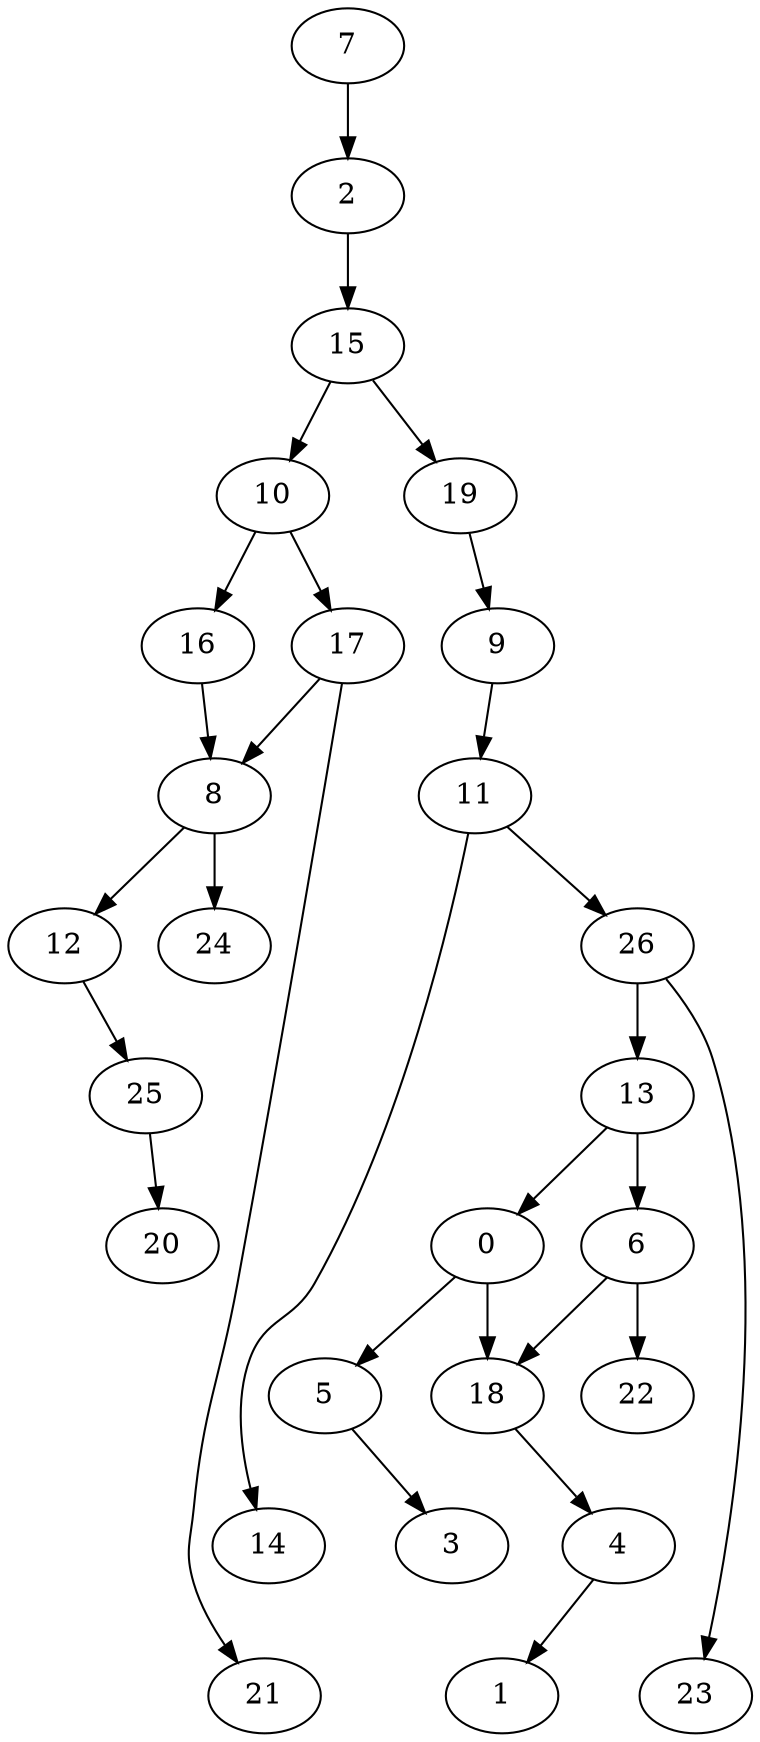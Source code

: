 digraph G {
    0;
    5;
    18;
    3;
    4;
    2;
    15;
    10;
    19;
    1;
    6;
    22;
    7;
    8;
    12;
    24;
    25;
    9;
    11;
    14;
    26;
    16;
    17;
    21;
    13;
    23;
    20;
    0 -> 5 [weight=0];
    0 -> 18 [weight=1];
    5 -> 3 [weight=0];
    18 -> 4 [weight=0];
    4 -> 1 [weight=0];
    2 -> 15 [weight=1];
    15 -> 10 [weight=0];
    15 -> 19 [weight=0];
    10 -> 16 [weight=0];
    10 -> 17 [weight=0];
    19 -> 9 [weight=0];
    6 -> 18 [weight=0];
    6 -> 22 [weight=0];
    7 -> 2 [weight=0];
    8 -> 12 [weight=0];
    8 -> 24 [weight=1];
    12 -> 25 [weight=0];
    25 -> 20 [weight=0];
    9 -> 11 [weight=0];
    11 -> 14 [weight=0];
    11 -> 26 [weight=0];
    26 -> 13 [weight=1];
    26 -> 23 [weight=0];
    16 -> 8 [weight=0];
    17 -> 8 [weight=0];
    17 -> 21 [weight=0];
    13 -> 0 [weight=0];
    13 -> 6 [weight=1];
}
